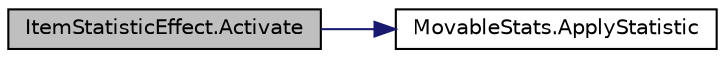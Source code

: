 digraph "ItemStatisticEffect.Activate"
{
 // INTERACTIVE_SVG=YES
 // LATEX_PDF_SIZE
  bgcolor="transparent";
  edge [fontname="Helvetica",fontsize="10",labelfontname="Helvetica",labelfontsize="10"];
  node [fontname="Helvetica",fontsize="10",shape=record];
  rankdir="LR";
  Node1 [label="ItemStatisticEffect.Activate",height=0.2,width=0.4,color="black", fillcolor="grey75", style="filled", fontcolor="black",tooltip=" "];
  Node1 -> Node2 [color="midnightblue",fontsize="10",style="solid",fontname="Helvetica"];
  Node2 [label="MovableStats.ApplyStatistic",height=0.2,width=0.4,color="black",URL="$class_movable_stats.html#acf1dcd4dda6a7737fd53e33c84d2f6e7",tooltip=" "];
}
